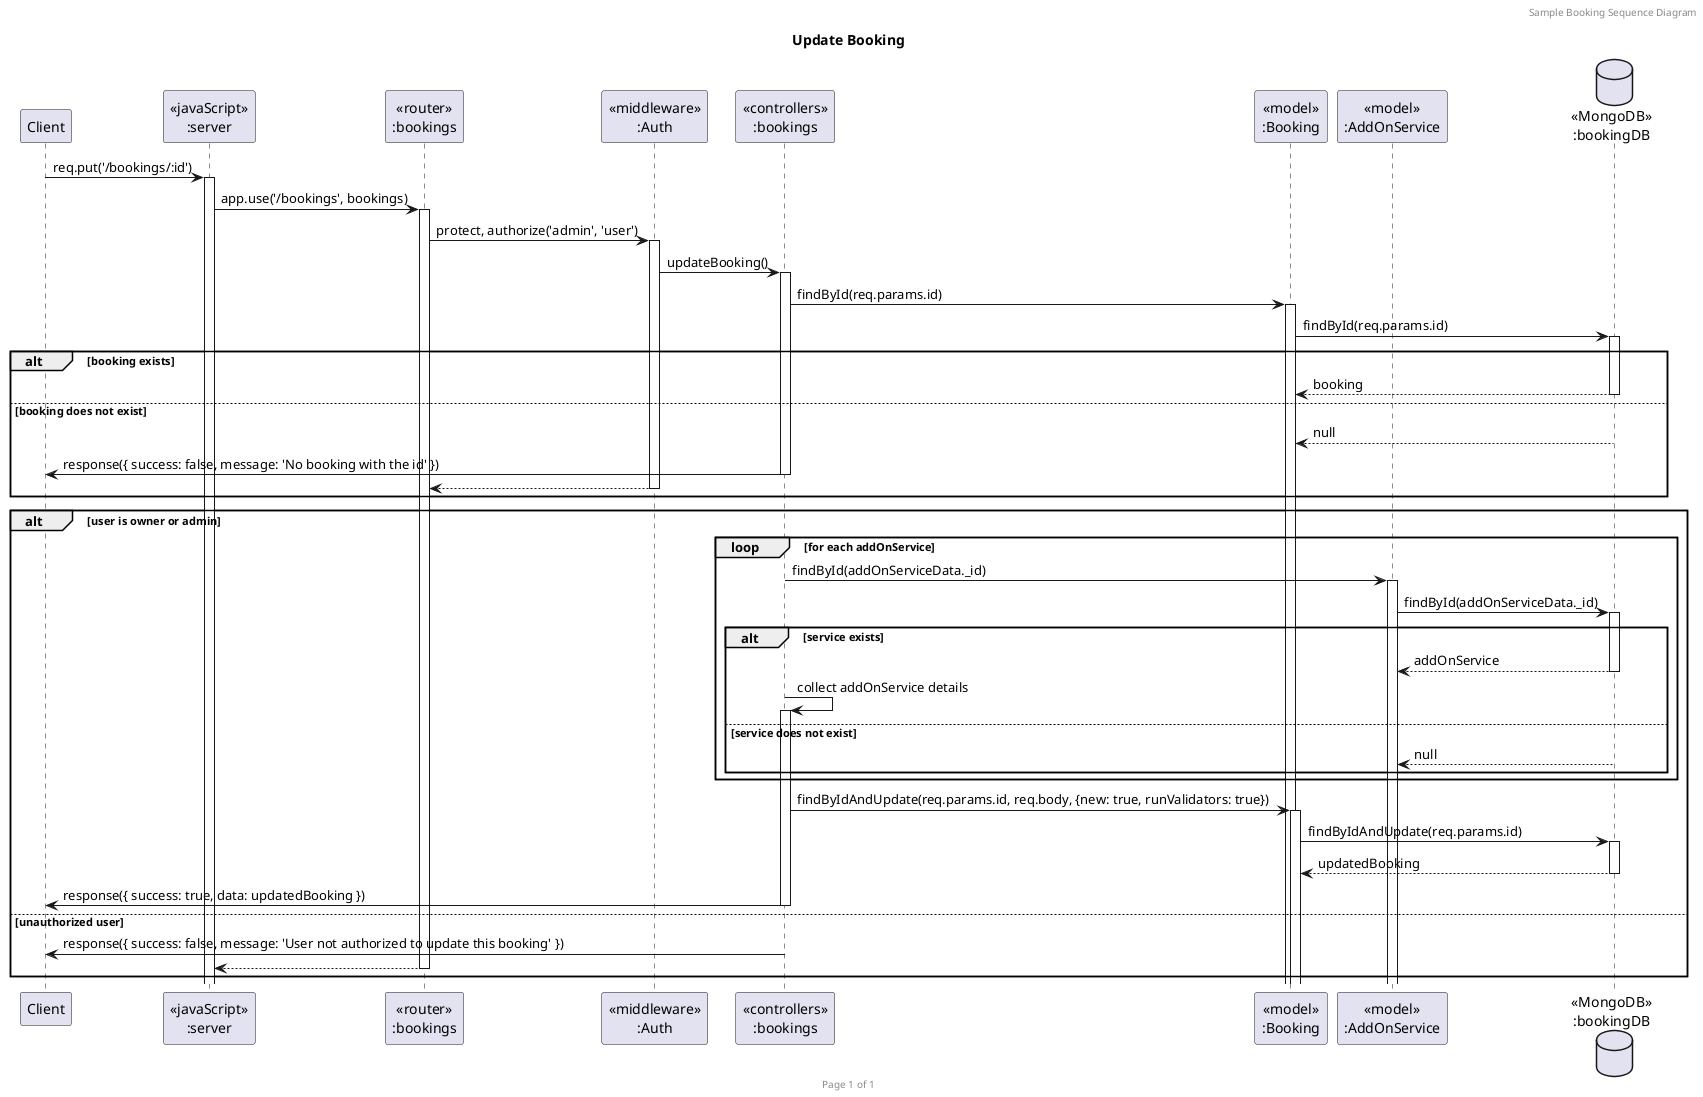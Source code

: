 @startuml Campground (Update Booking)

header Sample Booking Sequence Diagram
footer Page %page% of %lastpage%
title "Update Booking"

participant "Client" as client
participant "<<javaScript>>\n:server" as server
participant "<<router>>\n:bookings" as routerBookings
participant "<<middleware>>\n:Auth" as AuthMiddleware
participant "<<controllers>>\n:bookings" as controllersBookings
participant "<<model>>\n:Booking" as modelBooking
participant "<<model>>\n:AddOnService" as modelAddOnService
database "<<MongoDB>>\n:bookingDB" as BookingDatabase

client->server ++: req.put('/bookings/:id')
server->routerBookings ++: app.use('/bookings', bookings)
routerBookings -> AuthMiddleware ++: protect, authorize('admin', 'user')
AuthMiddleware -> controllersBookings ++: updateBooking()

controllersBookings -> modelBooking ++: findById(req.params.id)
modelBooking -> BookingDatabase ++: findById(req.params.id)
alt booking exists
    BookingDatabase --> modelBooking --: booking
else booking does not exist
    BookingDatabase --> modelBooking --: null
    controllersBookings->client --: response({ success: false, message: 'No booking with the id' })
    return
end

alt user is owner or admin
    loop for each addOnService
        controllersBookings -> modelAddOnService ++: findById(addOnServiceData._id)
        modelAddOnService -> BookingDatabase ++: findById(addOnServiceData._id)
        alt service exists
            BookingDatabase --> modelAddOnService --: addOnService
            controllersBookings -> controllersBookings ++: collect addOnService details
        else service does not exist
            BookingDatabase --> modelAddOnService --: null
        end
    end
    controllersBookings -> modelBooking ++: findByIdAndUpdate(req.params.id, req.body, {new: true, runValidators: true})
    modelBooking -> BookingDatabase ++: findByIdAndUpdate(req.params.id)
    BookingDatabase --> modelBooking --: updatedBooking
    controllersBookings->client --: response({ success: true, data: updatedBooking })
else unauthorized user
    controllersBookings->client --: response({ success: false, message: 'User not authorized to update this booking' })
    return
end

@enduml
